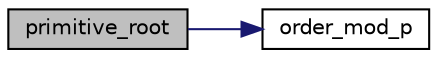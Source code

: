 digraph "primitive_root"
{
  edge [fontname="Helvetica",fontsize="10",labelfontname="Helvetica",labelfontsize="10"];
  node [fontname="Helvetica",fontsize="10",shape=record];
  rankdir="LR";
  Node2264 [label="primitive_root",height=0.2,width=0.4,color="black", fillcolor="grey75", style="filled", fontcolor="black"];
  Node2264 -> Node2265 [color="midnightblue",fontsize="10",style="solid",fontname="Helvetica"];
  Node2265 [label="order_mod_p",height=0.2,width=0.4,color="black", fillcolor="white", style="filled",URL="$df/dda/number__theory_8_c.html#aa38aa7e68ab81726a4462995135456b2"];
}
